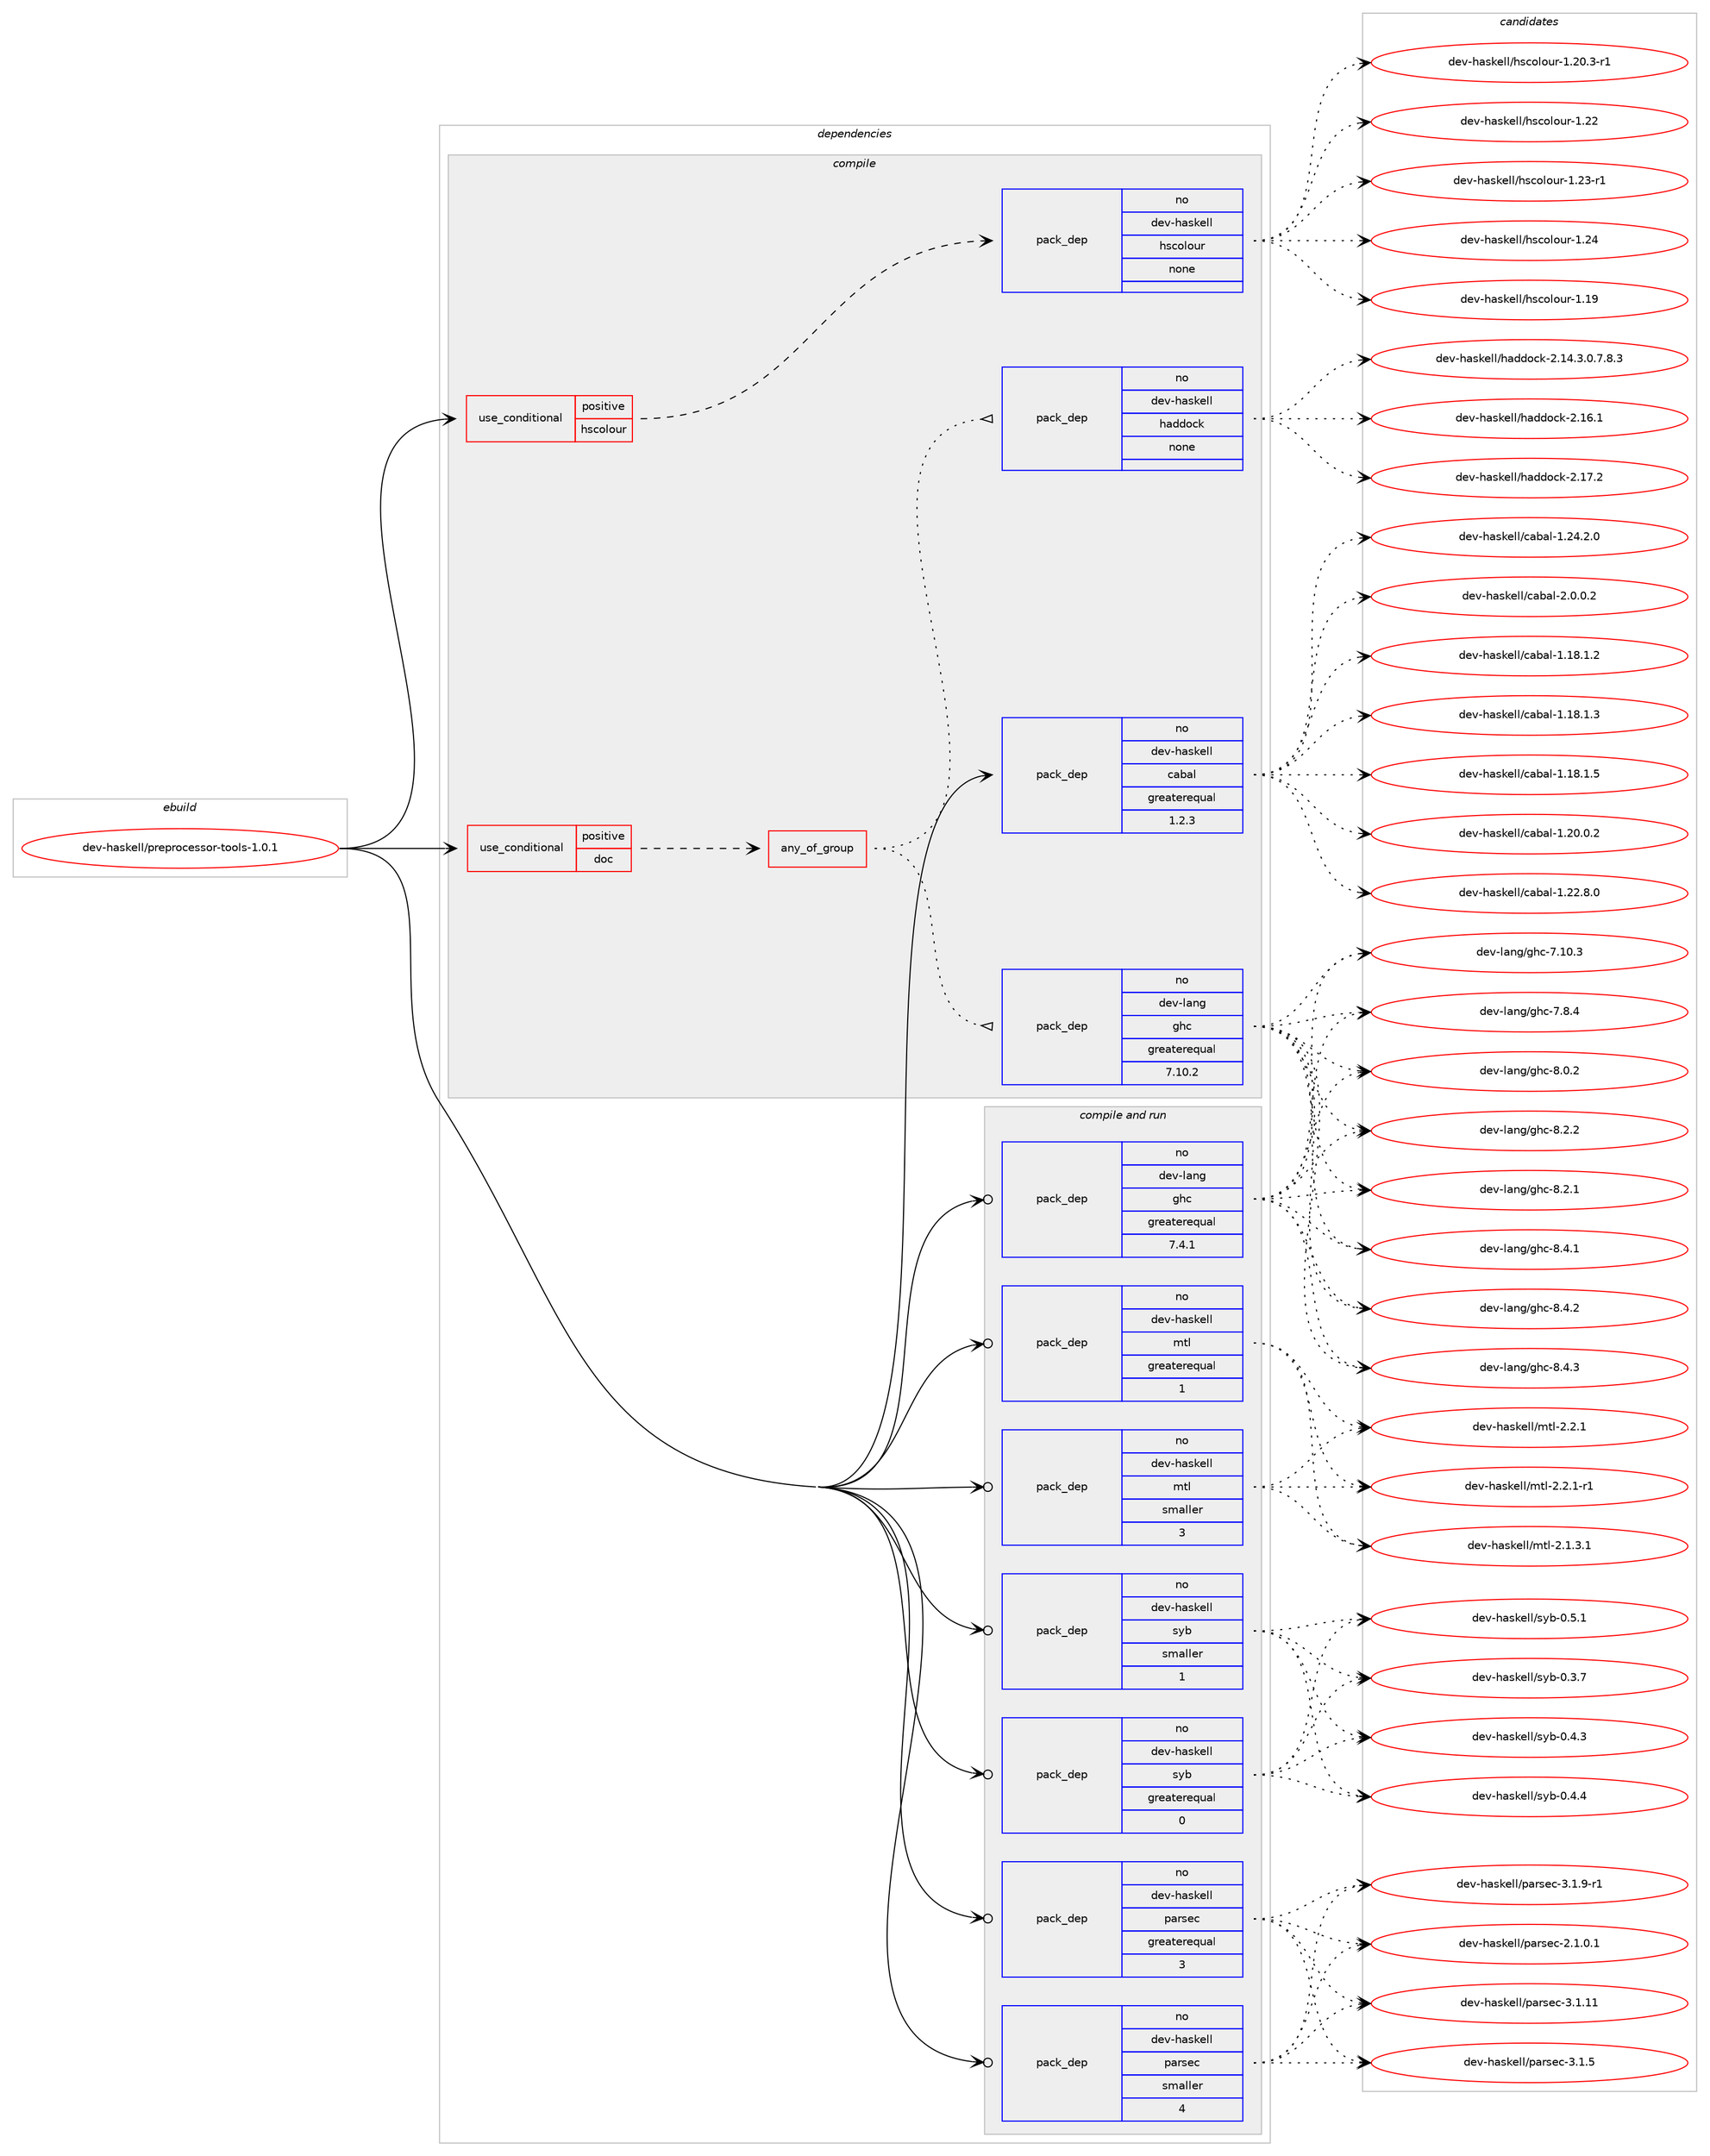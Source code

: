 digraph prolog {

# *************
# Graph options
# *************

newrank=true;
concentrate=true;
compound=true;
graph [rankdir=LR,fontname=Helvetica,fontsize=10,ranksep=1.5];#, ranksep=2.5, nodesep=0.2];
edge  [arrowhead=vee];
node  [fontname=Helvetica,fontsize=10];

# **********
# The ebuild
# **********

subgraph cluster_leftcol {
color=gray;
rank=same;
label=<<i>ebuild</i>>;
id [label="dev-haskell/preprocessor-tools-1.0.1", color=red, width=4, href="../dev-haskell/preprocessor-tools-1.0.1.svg"];
}

# ****************
# The dependencies
# ****************

subgraph cluster_midcol {
color=gray;
label=<<i>dependencies</i>>;
subgraph cluster_compile {
fillcolor="#eeeeee";
style=filled;
label=<<i>compile</i>>;
subgraph cond361059 {
dependency1341703 [label=<<TABLE BORDER="0" CELLBORDER="1" CELLSPACING="0" CELLPADDING="4"><TR><TD ROWSPAN="3" CELLPADDING="10">use_conditional</TD></TR><TR><TD>positive</TD></TR><TR><TD>doc</TD></TR></TABLE>>, shape=none, color=red];
subgraph any21393 {
dependency1341704 [label=<<TABLE BORDER="0" CELLBORDER="1" CELLSPACING="0" CELLPADDING="4"><TR><TD CELLPADDING="10">any_of_group</TD></TR></TABLE>>, shape=none, color=red];subgraph pack958699 {
dependency1341705 [label=<<TABLE BORDER="0" CELLBORDER="1" CELLSPACING="0" CELLPADDING="4" WIDTH="220"><TR><TD ROWSPAN="6" CELLPADDING="30">pack_dep</TD></TR><TR><TD WIDTH="110">no</TD></TR><TR><TD>dev-haskell</TD></TR><TR><TD>haddock</TD></TR><TR><TD>none</TD></TR><TR><TD></TD></TR></TABLE>>, shape=none, color=blue];
}
dependency1341704:e -> dependency1341705:w [weight=20,style="dotted",arrowhead="oinv"];
subgraph pack958700 {
dependency1341706 [label=<<TABLE BORDER="0" CELLBORDER="1" CELLSPACING="0" CELLPADDING="4" WIDTH="220"><TR><TD ROWSPAN="6" CELLPADDING="30">pack_dep</TD></TR><TR><TD WIDTH="110">no</TD></TR><TR><TD>dev-lang</TD></TR><TR><TD>ghc</TD></TR><TR><TD>greaterequal</TD></TR><TR><TD>7.10.2</TD></TR></TABLE>>, shape=none, color=blue];
}
dependency1341704:e -> dependency1341706:w [weight=20,style="dotted",arrowhead="oinv"];
}
dependency1341703:e -> dependency1341704:w [weight=20,style="dashed",arrowhead="vee"];
}
id:e -> dependency1341703:w [weight=20,style="solid",arrowhead="vee"];
subgraph cond361060 {
dependency1341707 [label=<<TABLE BORDER="0" CELLBORDER="1" CELLSPACING="0" CELLPADDING="4"><TR><TD ROWSPAN="3" CELLPADDING="10">use_conditional</TD></TR><TR><TD>positive</TD></TR><TR><TD>hscolour</TD></TR></TABLE>>, shape=none, color=red];
subgraph pack958701 {
dependency1341708 [label=<<TABLE BORDER="0" CELLBORDER="1" CELLSPACING="0" CELLPADDING="4" WIDTH="220"><TR><TD ROWSPAN="6" CELLPADDING="30">pack_dep</TD></TR><TR><TD WIDTH="110">no</TD></TR><TR><TD>dev-haskell</TD></TR><TR><TD>hscolour</TD></TR><TR><TD>none</TD></TR><TR><TD></TD></TR></TABLE>>, shape=none, color=blue];
}
dependency1341707:e -> dependency1341708:w [weight=20,style="dashed",arrowhead="vee"];
}
id:e -> dependency1341707:w [weight=20,style="solid",arrowhead="vee"];
subgraph pack958702 {
dependency1341709 [label=<<TABLE BORDER="0" CELLBORDER="1" CELLSPACING="0" CELLPADDING="4" WIDTH="220"><TR><TD ROWSPAN="6" CELLPADDING="30">pack_dep</TD></TR><TR><TD WIDTH="110">no</TD></TR><TR><TD>dev-haskell</TD></TR><TR><TD>cabal</TD></TR><TR><TD>greaterequal</TD></TR><TR><TD>1.2.3</TD></TR></TABLE>>, shape=none, color=blue];
}
id:e -> dependency1341709:w [weight=20,style="solid",arrowhead="vee"];
}
subgraph cluster_compileandrun {
fillcolor="#eeeeee";
style=filled;
label=<<i>compile and run</i>>;
subgraph pack958703 {
dependency1341710 [label=<<TABLE BORDER="0" CELLBORDER="1" CELLSPACING="0" CELLPADDING="4" WIDTH="220"><TR><TD ROWSPAN="6" CELLPADDING="30">pack_dep</TD></TR><TR><TD WIDTH="110">no</TD></TR><TR><TD>dev-haskell</TD></TR><TR><TD>mtl</TD></TR><TR><TD>greaterequal</TD></TR><TR><TD>1</TD></TR></TABLE>>, shape=none, color=blue];
}
id:e -> dependency1341710:w [weight=20,style="solid",arrowhead="odotvee"];
subgraph pack958704 {
dependency1341711 [label=<<TABLE BORDER="0" CELLBORDER="1" CELLSPACING="0" CELLPADDING="4" WIDTH="220"><TR><TD ROWSPAN="6" CELLPADDING="30">pack_dep</TD></TR><TR><TD WIDTH="110">no</TD></TR><TR><TD>dev-haskell</TD></TR><TR><TD>mtl</TD></TR><TR><TD>smaller</TD></TR><TR><TD>3</TD></TR></TABLE>>, shape=none, color=blue];
}
id:e -> dependency1341711:w [weight=20,style="solid",arrowhead="odotvee"];
subgraph pack958705 {
dependency1341712 [label=<<TABLE BORDER="0" CELLBORDER="1" CELLSPACING="0" CELLPADDING="4" WIDTH="220"><TR><TD ROWSPAN="6" CELLPADDING="30">pack_dep</TD></TR><TR><TD WIDTH="110">no</TD></TR><TR><TD>dev-haskell</TD></TR><TR><TD>parsec</TD></TR><TR><TD>greaterequal</TD></TR><TR><TD>3</TD></TR></TABLE>>, shape=none, color=blue];
}
id:e -> dependency1341712:w [weight=20,style="solid",arrowhead="odotvee"];
subgraph pack958706 {
dependency1341713 [label=<<TABLE BORDER="0" CELLBORDER="1" CELLSPACING="0" CELLPADDING="4" WIDTH="220"><TR><TD ROWSPAN="6" CELLPADDING="30">pack_dep</TD></TR><TR><TD WIDTH="110">no</TD></TR><TR><TD>dev-haskell</TD></TR><TR><TD>parsec</TD></TR><TR><TD>smaller</TD></TR><TR><TD>4</TD></TR></TABLE>>, shape=none, color=blue];
}
id:e -> dependency1341713:w [weight=20,style="solid",arrowhead="odotvee"];
subgraph pack958707 {
dependency1341714 [label=<<TABLE BORDER="0" CELLBORDER="1" CELLSPACING="0" CELLPADDING="4" WIDTH="220"><TR><TD ROWSPAN="6" CELLPADDING="30">pack_dep</TD></TR><TR><TD WIDTH="110">no</TD></TR><TR><TD>dev-haskell</TD></TR><TR><TD>syb</TD></TR><TR><TD>greaterequal</TD></TR><TR><TD>0</TD></TR></TABLE>>, shape=none, color=blue];
}
id:e -> dependency1341714:w [weight=20,style="solid",arrowhead="odotvee"];
subgraph pack958708 {
dependency1341715 [label=<<TABLE BORDER="0" CELLBORDER="1" CELLSPACING="0" CELLPADDING="4" WIDTH="220"><TR><TD ROWSPAN="6" CELLPADDING="30">pack_dep</TD></TR><TR><TD WIDTH="110">no</TD></TR><TR><TD>dev-haskell</TD></TR><TR><TD>syb</TD></TR><TR><TD>smaller</TD></TR><TR><TD>1</TD></TR></TABLE>>, shape=none, color=blue];
}
id:e -> dependency1341715:w [weight=20,style="solid",arrowhead="odotvee"];
subgraph pack958709 {
dependency1341716 [label=<<TABLE BORDER="0" CELLBORDER="1" CELLSPACING="0" CELLPADDING="4" WIDTH="220"><TR><TD ROWSPAN="6" CELLPADDING="30">pack_dep</TD></TR><TR><TD WIDTH="110">no</TD></TR><TR><TD>dev-lang</TD></TR><TR><TD>ghc</TD></TR><TR><TD>greaterequal</TD></TR><TR><TD>7.4.1</TD></TR></TABLE>>, shape=none, color=blue];
}
id:e -> dependency1341716:w [weight=20,style="solid",arrowhead="odotvee"];
}
subgraph cluster_run {
fillcolor="#eeeeee";
style=filled;
label=<<i>run</i>>;
}
}

# **************
# The candidates
# **************

subgraph cluster_choices {
rank=same;
color=gray;
label=<<i>candidates</i>>;

subgraph choice958699 {
color=black;
nodesep=1;
choice1001011184510497115107101108108471049710010011199107455046495246514648465546564651 [label="dev-haskell/haddock-2.14.3.0.7.8.3", color=red, width=4,href="../dev-haskell/haddock-2.14.3.0.7.8.3.svg"];
choice100101118451049711510710110810847104971001001119910745504649544649 [label="dev-haskell/haddock-2.16.1", color=red, width=4,href="../dev-haskell/haddock-2.16.1.svg"];
choice100101118451049711510710110810847104971001001119910745504649554650 [label="dev-haskell/haddock-2.17.2", color=red, width=4,href="../dev-haskell/haddock-2.17.2.svg"];
dependency1341705:e -> choice1001011184510497115107101108108471049710010011199107455046495246514648465546564651:w [style=dotted,weight="100"];
dependency1341705:e -> choice100101118451049711510710110810847104971001001119910745504649544649:w [style=dotted,weight="100"];
dependency1341705:e -> choice100101118451049711510710110810847104971001001119910745504649554650:w [style=dotted,weight="100"];
}
subgraph choice958700 {
color=black;
nodesep=1;
choice1001011184510897110103471031049945554649484651 [label="dev-lang/ghc-7.10.3", color=red, width=4,href="../dev-lang/ghc-7.10.3.svg"];
choice10010111845108971101034710310499455546564652 [label="dev-lang/ghc-7.8.4", color=red, width=4,href="../dev-lang/ghc-7.8.4.svg"];
choice10010111845108971101034710310499455646484650 [label="dev-lang/ghc-8.0.2", color=red, width=4,href="../dev-lang/ghc-8.0.2.svg"];
choice10010111845108971101034710310499455646504649 [label="dev-lang/ghc-8.2.1", color=red, width=4,href="../dev-lang/ghc-8.2.1.svg"];
choice10010111845108971101034710310499455646504650 [label="dev-lang/ghc-8.2.2", color=red, width=4,href="../dev-lang/ghc-8.2.2.svg"];
choice10010111845108971101034710310499455646524649 [label="dev-lang/ghc-8.4.1", color=red, width=4,href="../dev-lang/ghc-8.4.1.svg"];
choice10010111845108971101034710310499455646524650 [label="dev-lang/ghc-8.4.2", color=red, width=4,href="../dev-lang/ghc-8.4.2.svg"];
choice10010111845108971101034710310499455646524651 [label="dev-lang/ghc-8.4.3", color=red, width=4,href="../dev-lang/ghc-8.4.3.svg"];
dependency1341706:e -> choice1001011184510897110103471031049945554649484651:w [style=dotted,weight="100"];
dependency1341706:e -> choice10010111845108971101034710310499455546564652:w [style=dotted,weight="100"];
dependency1341706:e -> choice10010111845108971101034710310499455646484650:w [style=dotted,weight="100"];
dependency1341706:e -> choice10010111845108971101034710310499455646504649:w [style=dotted,weight="100"];
dependency1341706:e -> choice10010111845108971101034710310499455646504650:w [style=dotted,weight="100"];
dependency1341706:e -> choice10010111845108971101034710310499455646524649:w [style=dotted,weight="100"];
dependency1341706:e -> choice10010111845108971101034710310499455646524650:w [style=dotted,weight="100"];
dependency1341706:e -> choice10010111845108971101034710310499455646524651:w [style=dotted,weight="100"];
}
subgraph choice958701 {
color=black;
nodesep=1;
choice100101118451049711510710110810847104115991111081111171144549464957 [label="dev-haskell/hscolour-1.19", color=red, width=4,href="../dev-haskell/hscolour-1.19.svg"];
choice10010111845104971151071011081084710411599111108111117114454946504846514511449 [label="dev-haskell/hscolour-1.20.3-r1", color=red, width=4,href="../dev-haskell/hscolour-1.20.3-r1.svg"];
choice100101118451049711510710110810847104115991111081111171144549465050 [label="dev-haskell/hscolour-1.22", color=red, width=4,href="../dev-haskell/hscolour-1.22.svg"];
choice1001011184510497115107101108108471041159911110811111711445494650514511449 [label="dev-haskell/hscolour-1.23-r1", color=red, width=4,href="../dev-haskell/hscolour-1.23-r1.svg"];
choice100101118451049711510710110810847104115991111081111171144549465052 [label="dev-haskell/hscolour-1.24", color=red, width=4,href="../dev-haskell/hscolour-1.24.svg"];
dependency1341708:e -> choice100101118451049711510710110810847104115991111081111171144549464957:w [style=dotted,weight="100"];
dependency1341708:e -> choice10010111845104971151071011081084710411599111108111117114454946504846514511449:w [style=dotted,weight="100"];
dependency1341708:e -> choice100101118451049711510710110810847104115991111081111171144549465050:w [style=dotted,weight="100"];
dependency1341708:e -> choice1001011184510497115107101108108471041159911110811111711445494650514511449:w [style=dotted,weight="100"];
dependency1341708:e -> choice100101118451049711510710110810847104115991111081111171144549465052:w [style=dotted,weight="100"];
}
subgraph choice958702 {
color=black;
nodesep=1;
choice10010111845104971151071011081084799979897108454946495646494650 [label="dev-haskell/cabal-1.18.1.2", color=red, width=4,href="../dev-haskell/cabal-1.18.1.2.svg"];
choice10010111845104971151071011081084799979897108454946495646494651 [label="dev-haskell/cabal-1.18.1.3", color=red, width=4,href="../dev-haskell/cabal-1.18.1.3.svg"];
choice10010111845104971151071011081084799979897108454946495646494653 [label="dev-haskell/cabal-1.18.1.5", color=red, width=4,href="../dev-haskell/cabal-1.18.1.5.svg"];
choice10010111845104971151071011081084799979897108454946504846484650 [label="dev-haskell/cabal-1.20.0.2", color=red, width=4,href="../dev-haskell/cabal-1.20.0.2.svg"];
choice10010111845104971151071011081084799979897108454946505046564648 [label="dev-haskell/cabal-1.22.8.0", color=red, width=4,href="../dev-haskell/cabal-1.22.8.0.svg"];
choice10010111845104971151071011081084799979897108454946505246504648 [label="dev-haskell/cabal-1.24.2.0", color=red, width=4,href="../dev-haskell/cabal-1.24.2.0.svg"];
choice100101118451049711510710110810847999798971084550464846484650 [label="dev-haskell/cabal-2.0.0.2", color=red, width=4,href="../dev-haskell/cabal-2.0.0.2.svg"];
dependency1341709:e -> choice10010111845104971151071011081084799979897108454946495646494650:w [style=dotted,weight="100"];
dependency1341709:e -> choice10010111845104971151071011081084799979897108454946495646494651:w [style=dotted,weight="100"];
dependency1341709:e -> choice10010111845104971151071011081084799979897108454946495646494653:w [style=dotted,weight="100"];
dependency1341709:e -> choice10010111845104971151071011081084799979897108454946504846484650:w [style=dotted,weight="100"];
dependency1341709:e -> choice10010111845104971151071011081084799979897108454946505046564648:w [style=dotted,weight="100"];
dependency1341709:e -> choice10010111845104971151071011081084799979897108454946505246504648:w [style=dotted,weight="100"];
dependency1341709:e -> choice100101118451049711510710110810847999798971084550464846484650:w [style=dotted,weight="100"];
}
subgraph choice958703 {
color=black;
nodesep=1;
choice1001011184510497115107101108108471091161084550464946514649 [label="dev-haskell/mtl-2.1.3.1", color=red, width=4,href="../dev-haskell/mtl-2.1.3.1.svg"];
choice100101118451049711510710110810847109116108455046504649 [label="dev-haskell/mtl-2.2.1", color=red, width=4,href="../dev-haskell/mtl-2.2.1.svg"];
choice1001011184510497115107101108108471091161084550465046494511449 [label="dev-haskell/mtl-2.2.1-r1", color=red, width=4,href="../dev-haskell/mtl-2.2.1-r1.svg"];
dependency1341710:e -> choice1001011184510497115107101108108471091161084550464946514649:w [style=dotted,weight="100"];
dependency1341710:e -> choice100101118451049711510710110810847109116108455046504649:w [style=dotted,weight="100"];
dependency1341710:e -> choice1001011184510497115107101108108471091161084550465046494511449:w [style=dotted,weight="100"];
}
subgraph choice958704 {
color=black;
nodesep=1;
choice1001011184510497115107101108108471091161084550464946514649 [label="dev-haskell/mtl-2.1.3.1", color=red, width=4,href="../dev-haskell/mtl-2.1.3.1.svg"];
choice100101118451049711510710110810847109116108455046504649 [label="dev-haskell/mtl-2.2.1", color=red, width=4,href="../dev-haskell/mtl-2.2.1.svg"];
choice1001011184510497115107101108108471091161084550465046494511449 [label="dev-haskell/mtl-2.2.1-r1", color=red, width=4,href="../dev-haskell/mtl-2.2.1-r1.svg"];
dependency1341711:e -> choice1001011184510497115107101108108471091161084550464946514649:w [style=dotted,weight="100"];
dependency1341711:e -> choice100101118451049711510710110810847109116108455046504649:w [style=dotted,weight="100"];
dependency1341711:e -> choice1001011184510497115107101108108471091161084550465046494511449:w [style=dotted,weight="100"];
}
subgraph choice958705 {
color=black;
nodesep=1;
choice10010111845104971151071011081084711297114115101994550464946484649 [label="dev-haskell/parsec-2.1.0.1", color=red, width=4,href="../dev-haskell/parsec-2.1.0.1.svg"];
choice100101118451049711510710110810847112971141151019945514649464949 [label="dev-haskell/parsec-3.1.11", color=red, width=4,href="../dev-haskell/parsec-3.1.11.svg"];
choice1001011184510497115107101108108471129711411510199455146494653 [label="dev-haskell/parsec-3.1.5", color=red, width=4,href="../dev-haskell/parsec-3.1.5.svg"];
choice10010111845104971151071011081084711297114115101994551464946574511449 [label="dev-haskell/parsec-3.1.9-r1", color=red, width=4,href="../dev-haskell/parsec-3.1.9-r1.svg"];
dependency1341712:e -> choice10010111845104971151071011081084711297114115101994550464946484649:w [style=dotted,weight="100"];
dependency1341712:e -> choice100101118451049711510710110810847112971141151019945514649464949:w [style=dotted,weight="100"];
dependency1341712:e -> choice1001011184510497115107101108108471129711411510199455146494653:w [style=dotted,weight="100"];
dependency1341712:e -> choice10010111845104971151071011081084711297114115101994551464946574511449:w [style=dotted,weight="100"];
}
subgraph choice958706 {
color=black;
nodesep=1;
choice10010111845104971151071011081084711297114115101994550464946484649 [label="dev-haskell/parsec-2.1.0.1", color=red, width=4,href="../dev-haskell/parsec-2.1.0.1.svg"];
choice100101118451049711510710110810847112971141151019945514649464949 [label="dev-haskell/parsec-3.1.11", color=red, width=4,href="../dev-haskell/parsec-3.1.11.svg"];
choice1001011184510497115107101108108471129711411510199455146494653 [label="dev-haskell/parsec-3.1.5", color=red, width=4,href="../dev-haskell/parsec-3.1.5.svg"];
choice10010111845104971151071011081084711297114115101994551464946574511449 [label="dev-haskell/parsec-3.1.9-r1", color=red, width=4,href="../dev-haskell/parsec-3.1.9-r1.svg"];
dependency1341713:e -> choice10010111845104971151071011081084711297114115101994550464946484649:w [style=dotted,weight="100"];
dependency1341713:e -> choice100101118451049711510710110810847112971141151019945514649464949:w [style=dotted,weight="100"];
dependency1341713:e -> choice1001011184510497115107101108108471129711411510199455146494653:w [style=dotted,weight="100"];
dependency1341713:e -> choice10010111845104971151071011081084711297114115101994551464946574511449:w [style=dotted,weight="100"];
}
subgraph choice958707 {
color=black;
nodesep=1;
choice10010111845104971151071011081084711512198454846514655 [label="dev-haskell/syb-0.3.7", color=red, width=4,href="../dev-haskell/syb-0.3.7.svg"];
choice10010111845104971151071011081084711512198454846524651 [label="dev-haskell/syb-0.4.3", color=red, width=4,href="../dev-haskell/syb-0.4.3.svg"];
choice10010111845104971151071011081084711512198454846524652 [label="dev-haskell/syb-0.4.4", color=red, width=4,href="../dev-haskell/syb-0.4.4.svg"];
choice10010111845104971151071011081084711512198454846534649 [label="dev-haskell/syb-0.5.1", color=red, width=4,href="../dev-haskell/syb-0.5.1.svg"];
dependency1341714:e -> choice10010111845104971151071011081084711512198454846514655:w [style=dotted,weight="100"];
dependency1341714:e -> choice10010111845104971151071011081084711512198454846524651:w [style=dotted,weight="100"];
dependency1341714:e -> choice10010111845104971151071011081084711512198454846524652:w [style=dotted,weight="100"];
dependency1341714:e -> choice10010111845104971151071011081084711512198454846534649:w [style=dotted,weight="100"];
}
subgraph choice958708 {
color=black;
nodesep=1;
choice10010111845104971151071011081084711512198454846514655 [label="dev-haskell/syb-0.3.7", color=red, width=4,href="../dev-haskell/syb-0.3.7.svg"];
choice10010111845104971151071011081084711512198454846524651 [label="dev-haskell/syb-0.4.3", color=red, width=4,href="../dev-haskell/syb-0.4.3.svg"];
choice10010111845104971151071011081084711512198454846524652 [label="dev-haskell/syb-0.4.4", color=red, width=4,href="../dev-haskell/syb-0.4.4.svg"];
choice10010111845104971151071011081084711512198454846534649 [label="dev-haskell/syb-0.5.1", color=red, width=4,href="../dev-haskell/syb-0.5.1.svg"];
dependency1341715:e -> choice10010111845104971151071011081084711512198454846514655:w [style=dotted,weight="100"];
dependency1341715:e -> choice10010111845104971151071011081084711512198454846524651:w [style=dotted,weight="100"];
dependency1341715:e -> choice10010111845104971151071011081084711512198454846524652:w [style=dotted,weight="100"];
dependency1341715:e -> choice10010111845104971151071011081084711512198454846534649:w [style=dotted,weight="100"];
}
subgraph choice958709 {
color=black;
nodesep=1;
choice1001011184510897110103471031049945554649484651 [label="dev-lang/ghc-7.10.3", color=red, width=4,href="../dev-lang/ghc-7.10.3.svg"];
choice10010111845108971101034710310499455546564652 [label="dev-lang/ghc-7.8.4", color=red, width=4,href="../dev-lang/ghc-7.8.4.svg"];
choice10010111845108971101034710310499455646484650 [label="dev-lang/ghc-8.0.2", color=red, width=4,href="../dev-lang/ghc-8.0.2.svg"];
choice10010111845108971101034710310499455646504649 [label="dev-lang/ghc-8.2.1", color=red, width=4,href="../dev-lang/ghc-8.2.1.svg"];
choice10010111845108971101034710310499455646504650 [label="dev-lang/ghc-8.2.2", color=red, width=4,href="../dev-lang/ghc-8.2.2.svg"];
choice10010111845108971101034710310499455646524649 [label="dev-lang/ghc-8.4.1", color=red, width=4,href="../dev-lang/ghc-8.4.1.svg"];
choice10010111845108971101034710310499455646524650 [label="dev-lang/ghc-8.4.2", color=red, width=4,href="../dev-lang/ghc-8.4.2.svg"];
choice10010111845108971101034710310499455646524651 [label="dev-lang/ghc-8.4.3", color=red, width=4,href="../dev-lang/ghc-8.4.3.svg"];
dependency1341716:e -> choice1001011184510897110103471031049945554649484651:w [style=dotted,weight="100"];
dependency1341716:e -> choice10010111845108971101034710310499455546564652:w [style=dotted,weight="100"];
dependency1341716:e -> choice10010111845108971101034710310499455646484650:w [style=dotted,weight="100"];
dependency1341716:e -> choice10010111845108971101034710310499455646504649:w [style=dotted,weight="100"];
dependency1341716:e -> choice10010111845108971101034710310499455646504650:w [style=dotted,weight="100"];
dependency1341716:e -> choice10010111845108971101034710310499455646524649:w [style=dotted,weight="100"];
dependency1341716:e -> choice10010111845108971101034710310499455646524650:w [style=dotted,weight="100"];
dependency1341716:e -> choice10010111845108971101034710310499455646524651:w [style=dotted,weight="100"];
}
}

}
